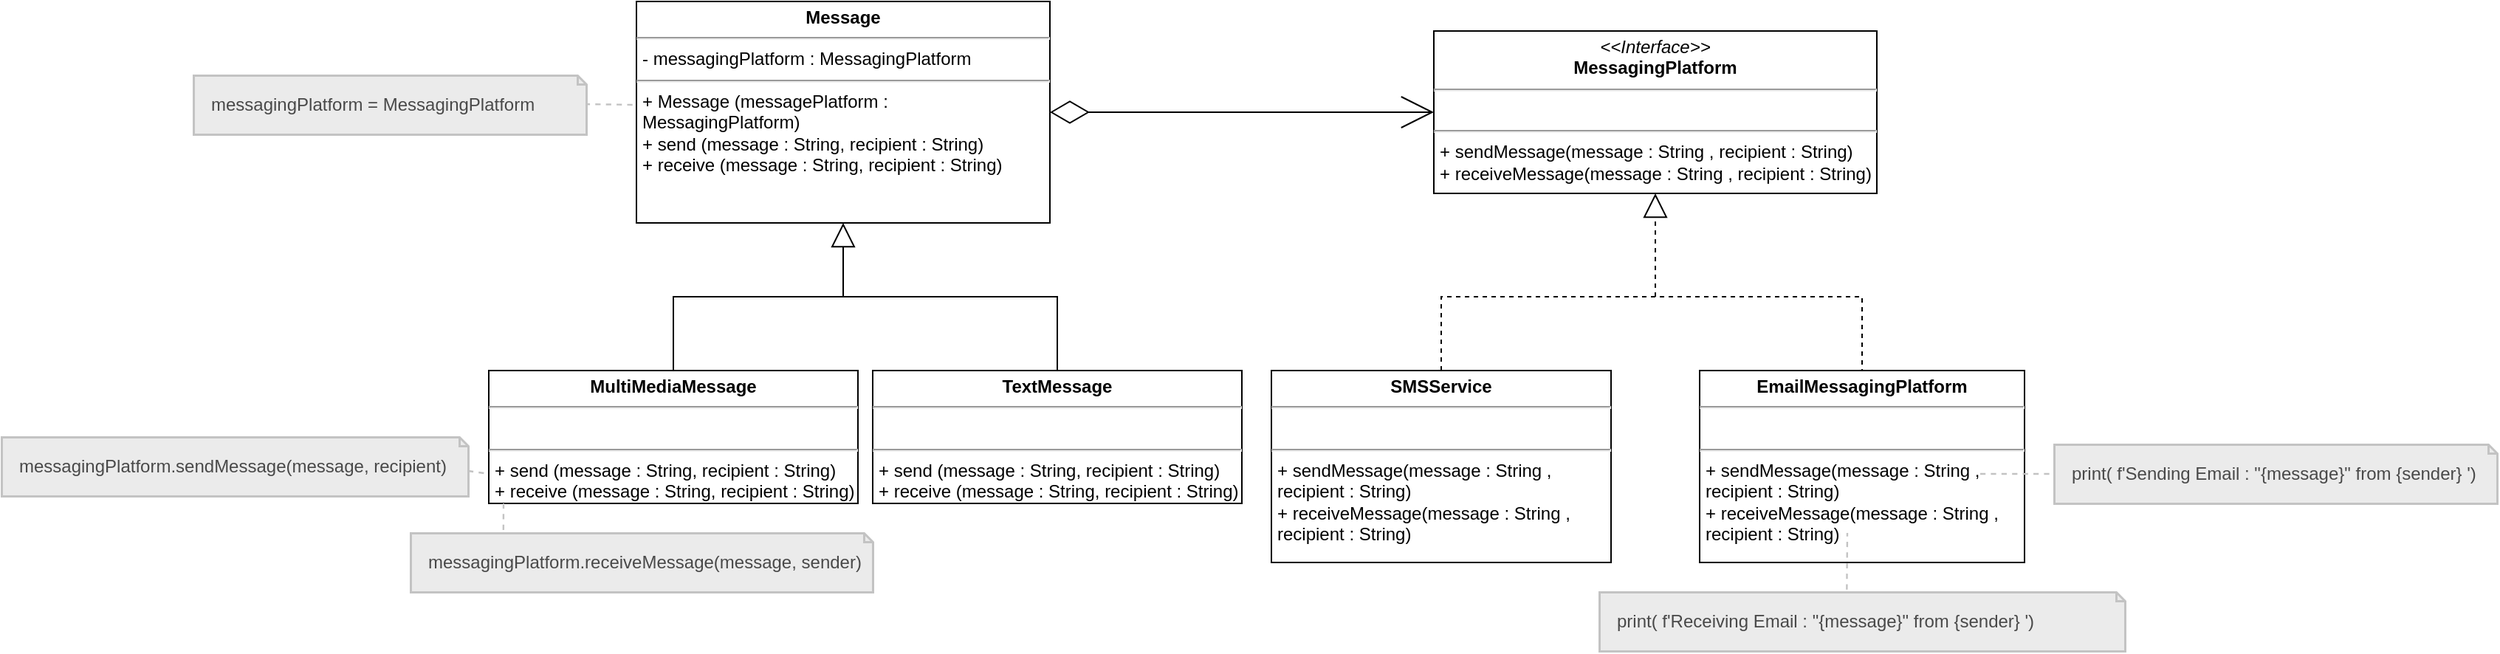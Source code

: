 <mxfile version="22.1.15" type="device">
  <diagram name="หน้า-1" id="zBTn55RXcZ7_Sr7jETyV">
    <mxGraphModel dx="1561" dy="518" grid="1" gridSize="10" guides="1" tooltips="1" connect="1" arrows="1" fold="1" page="1" pageScale="1" pageWidth="827" pageHeight="1169" math="0" shadow="0">
      <root>
        <mxCell id="0" />
        <mxCell id="1" parent="0" />
        <mxCell id="-O-b2FFnpwcaCm44UzfL-1" value="&lt;p style=&quot;margin: 4px 0px 0px; text-align: center; font-size: 12px;&quot;&gt;&lt;i style=&quot;font-size: 12px;&quot;&gt;&amp;lt;&amp;lt;Interface&amp;gt;&amp;gt;&lt;/i&gt;&lt;br style=&quot;font-size: 12px;&quot;&gt;&lt;b style=&quot;font-size: 12px;&quot;&gt;MessagingPlatform&lt;/b&gt;&lt;/p&gt;&lt;hr style=&quot;font-size: 12px;&quot;&gt;&lt;p style=&quot;margin: 0px 0px 0px 4px; font-size: 12px;&quot;&gt;&lt;br style=&quot;font-size: 12px;&quot;&gt;&lt;/p&gt;&lt;hr style=&quot;font-size: 12px;&quot;&gt;&lt;p style=&quot;margin: 0px 0px 0px 4px; font-size: 12px;&quot;&gt;+ sendMessage(message : String , recipient : String)&lt;/p&gt;&lt;p style=&quot;margin: 0px 0px 0px 4px; font-size: 12px;&quot;&gt;+ receiveMessage(message : String , recipient : String)&lt;br style=&quot;font-size: 12px;&quot;&gt;&lt;/p&gt;" style="verticalAlign=top;align=left;overflow=fill;fontSize=12;fontFamily=Helvetica;html=1;whiteSpace=wrap;" parent="1" vertex="1">
          <mxGeometry x="480" y="160" width="300" height="110" as="geometry" />
        </mxCell>
        <mxCell id="-O-b2FFnpwcaCm44UzfL-2" value="&lt;p style=&quot;margin: 4px 0px 0px; text-align: center; font-size: 12px;&quot;&gt;&lt;b style=&quot;font-size: 12px;&quot;&gt;Message&lt;/b&gt;&lt;/p&gt;&lt;hr style=&quot;font-size: 12px;&quot;&gt;&lt;p style=&quot;margin: 0px 0px 0px 4px; font-size: 12px;&quot;&gt;- messagingPlatform : MessagingPlatform&lt;/p&gt;&lt;hr style=&quot;font-size: 12px;&quot;&gt;&lt;p style=&quot;margin: 0px 0px 0px 4px; font-size: 12px;&quot;&gt;+ Message (messagePlatform : MessagingPlatform)&lt;/p&gt;&lt;p style=&quot;margin: 0px 0px 0px 4px; font-size: 12px;&quot;&gt;+ send (message : String, recipient : String)&lt;/p&gt;&lt;p style=&quot;margin: 0px 0px 0px 4px; font-size: 12px;&quot;&gt;+ receive (message : String, recipient : String)&lt;br style=&quot;font-size: 12px;&quot;&gt;&lt;/p&gt;" style="verticalAlign=top;align=left;overflow=fill;fontSize=12;fontFamily=Helvetica;html=1;whiteSpace=wrap;movable=0;resizable=0;rotatable=0;deletable=0;editable=0;locked=1;connectable=0;" parent="1" vertex="1">
          <mxGeometry x="-60" y="140" width="280" height="150" as="geometry" />
        </mxCell>
        <mxCell id="-O-b2FFnpwcaCm44UzfL-3" value="&lt;p style=&quot;margin: 4px 0px 0px; text-align: center; font-size: 12px;&quot;&gt;&lt;b style=&quot;font-size: 12px;&quot;&gt;SMSService&lt;/b&gt;&lt;/p&gt;&lt;hr style=&quot;font-size: 12px;&quot;&gt;&lt;p style=&quot;margin: 0px 0px 0px 4px; font-size: 12px;&quot;&gt;&lt;br style=&quot;font-size: 12px;&quot;&gt;&lt;/p&gt;&lt;hr style=&quot;font-size: 12px;&quot;&gt;&lt;p style=&quot;border-color: var(--border-color); margin: 0px 0px 0px 4px; font-size: 12px;&quot;&gt;+ sendMessage(message : String , recipient : String)&lt;/p&gt;&lt;p style=&quot;border-color: var(--border-color); margin: 0px 0px 0px 4px; font-size: 12px;&quot;&gt;+ receiveMessage(message : String , recipient : String)&lt;/p&gt;" style="verticalAlign=top;align=left;overflow=fill;fontSize=12;fontFamily=Helvetica;html=1;whiteSpace=wrap;" parent="1" vertex="1">
          <mxGeometry x="370" y="390" width="230" height="130" as="geometry" />
        </mxCell>
        <mxCell id="-O-b2FFnpwcaCm44UzfL-4" value="&lt;p style=&quot;margin: 4px 0px 0px; text-align: center; font-size: 12px;&quot;&gt;&lt;b style=&quot;font-size: 12px;&quot;&gt;EmailMessagingPlatform&lt;/b&gt;&lt;/p&gt;&lt;hr style=&quot;font-size: 12px;&quot;&gt;&lt;p style=&quot;margin: 0px 0px 0px 4px; font-size: 12px;&quot;&gt;&lt;br style=&quot;font-size: 12px;&quot;&gt;&lt;/p&gt;&lt;hr style=&quot;font-size: 12px;&quot;&gt;&lt;p style=&quot;border-color: var(--border-color); margin: 0px 0px 0px 4px; font-size: 12px;&quot;&gt;+ sendMessage(message : String , recipient : String)&lt;/p&gt;&lt;p style=&quot;border-color: var(--border-color); margin: 0px 0px 0px 4px; font-size: 12px;&quot;&gt;+ receiveMessage(message : String , recipient : String)&lt;/p&gt;" style="verticalAlign=top;align=left;overflow=fill;fontSize=12;fontFamily=Helvetica;html=1;whiteSpace=wrap;movable=0;resizable=0;rotatable=0;deletable=0;editable=0;locked=1;connectable=0;" parent="1" vertex="1">
          <mxGeometry x="660" y="390" width="220" height="130" as="geometry" />
        </mxCell>
        <mxCell id="-O-b2FFnpwcaCm44UzfL-5" value="&lt;p style=&quot;margin: 4px 0px 0px; text-align: center; font-size: 12px;&quot;&gt;&lt;b style=&quot;font-size: 12px;&quot;&gt;MultiMediaMessage&lt;/b&gt;&lt;/p&gt;&lt;hr style=&quot;font-size: 12px;&quot;&gt;&lt;p style=&quot;margin: 0px 0px 0px 4px; font-size: 12px;&quot;&gt;&lt;br style=&quot;font-size: 12px;&quot;&gt;&lt;/p&gt;&lt;hr style=&quot;font-size: 12px;&quot;&gt;&lt;p style=&quot;border-color: var(--border-color); margin: 0px 0px 0px 4px; font-size: 12px;&quot;&gt;+ send (message : String, recipient : String)&lt;/p&gt;&lt;p style=&quot;border-color: var(--border-color); margin: 0px 0px 0px 4px; font-size: 12px;&quot;&gt;+ receive (message : String, recipient : String)&lt;/p&gt;" style="verticalAlign=top;align=left;overflow=fill;fontSize=12;fontFamily=Helvetica;html=1;whiteSpace=wrap;movable=0;resizable=0;rotatable=0;deletable=0;editable=0;locked=1;connectable=0;" parent="1" vertex="1">
          <mxGeometry x="-160" y="390" width="250" height="90" as="geometry" />
        </mxCell>
        <mxCell id="-O-b2FFnpwcaCm44UzfL-6" value="&lt;p style=&quot;margin: 4px 0px 0px; text-align: center; font-size: 12px;&quot;&gt;&lt;b style=&quot;font-size: 12px;&quot;&gt;TextMessage&lt;/b&gt;&lt;/p&gt;&lt;hr style=&quot;font-size: 12px;&quot;&gt;&lt;p style=&quot;margin: 0px 0px 0px 4px; font-size: 12px;&quot;&gt;&lt;br style=&quot;font-size: 12px;&quot;&gt;&lt;/p&gt;&lt;hr style=&quot;font-size: 12px;&quot;&gt;&lt;p style=&quot;border-color: var(--border-color); margin: 0px 0px 0px 4px; font-size: 12px;&quot;&gt;+ send (message : String, recipient : String)&lt;/p&gt;&lt;p style=&quot;border-color: var(--border-color); margin: 0px 0px 0px 4px; font-size: 12px;&quot;&gt;+ receive (message : String, recipient : String)&lt;/p&gt;" style="verticalAlign=top;align=left;overflow=fill;fontSize=12;fontFamily=Helvetica;html=1;whiteSpace=wrap;" parent="1" vertex="1">
          <mxGeometry x="100" y="390" width="250" height="90" as="geometry" />
        </mxCell>
        <mxCell id="-O-b2FFnpwcaCm44UzfL-7" value="" style="endArrow=block;endFill=0;endSize=14;html=1;rounded=0;entryX=0.5;entryY=1;entryDx=0;entryDy=0;fontSize=12;" parent="1" target="-O-b2FFnpwcaCm44UzfL-2" edge="1">
          <mxGeometry width="160" relative="1" as="geometry">
            <mxPoint x="80" y="340" as="sourcePoint" />
            <mxPoint x="330" y="390" as="targetPoint" />
          </mxGeometry>
        </mxCell>
        <mxCell id="-O-b2FFnpwcaCm44UzfL-8" value="" style="endArrow=none;html=1;rounded=0;exitX=0.5;exitY=0;exitDx=0;exitDy=0;entryX=0.5;entryY=0;entryDx=0;entryDy=0;fontSize=12;" parent="1" source="-O-b2FFnpwcaCm44UzfL-5" target="-O-b2FFnpwcaCm44UzfL-6" edge="1">
          <mxGeometry width="50" height="50" relative="1" as="geometry">
            <mxPoint x="-80" y="390" as="sourcePoint" />
            <mxPoint x="260" y="390" as="targetPoint" />
            <Array as="points">
              <mxPoint x="-35" y="340" />
              <mxPoint x="105" y="340" />
              <mxPoint x="225" y="340" />
            </Array>
          </mxGeometry>
        </mxCell>
        <mxCell id="-O-b2FFnpwcaCm44UzfL-9" value="" style="endArrow=block;endFill=0;endSize=14;html=1;rounded=0;entryX=0.5;entryY=1;entryDx=0;entryDy=0;dashed=1;fontSize=12;" parent="1" target="-O-b2FFnpwcaCm44UzfL-1" edge="1">
          <mxGeometry width="160" relative="1" as="geometry">
            <mxPoint x="630" y="340" as="sourcePoint" />
            <mxPoint x="760" y="290" as="targetPoint" />
          </mxGeometry>
        </mxCell>
        <mxCell id="-O-b2FFnpwcaCm44UzfL-10" value="" style="endArrow=none;html=1;rounded=0;entryX=0.5;entryY=0;entryDx=0;entryDy=0;dashed=1;fontSize=12;exitX=0.5;exitY=0;exitDx=0;exitDy=0;" parent="1" source="-O-b2FFnpwcaCm44UzfL-3" target="-O-b2FFnpwcaCm44UzfL-4" edge="1">
          <mxGeometry width="50" height="50" relative="1" as="geometry">
            <mxPoint x="590" y="390" as="sourcePoint" />
            <mxPoint x="930" y="390" as="targetPoint" />
            <Array as="points">
              <mxPoint x="485" y="340" />
              <mxPoint x="770" y="340" />
            </Array>
          </mxGeometry>
        </mxCell>
        <mxCell id="-O-b2FFnpwcaCm44UzfL-11" value="" style="endArrow=diamondThin;endFill=0;endSize=24;html=1;rounded=0;entryX=1;entryY=0.5;entryDx=0;entryDy=0;exitX=0;exitY=0.5;exitDx=0;exitDy=0;startArrow=open;startFill=0;startSize=20;fontSize=12;" parent="1" source="-O-b2FFnpwcaCm44UzfL-1" target="-O-b2FFnpwcaCm44UzfL-2" edge="1">
          <mxGeometry width="160" relative="1" as="geometry">
            <mxPoint x="340" y="400" as="sourcePoint" />
            <mxPoint x="500" y="400" as="targetPoint" />
          </mxGeometry>
        </mxCell>
        <mxCell id="-O-b2FFnpwcaCm44UzfL-12" style="rounded=0;orthogonalLoop=1;jettySize=auto;html=1;startArrow=none;startFill=1;startSize=3;jumpStyle=none;endArrow=none;endFill=0;anchorPointDirection=0;bendable=0;editable=1;movable=1;resizable=1;rotatable=1;deletable=1;locked=0;connectable=1;backgroundOutline=0;snapToPoint=1;flowAnimation=0;strokeColor=#C3C3C3;dashed=1;shadow=0;strokeWidth=1.2;exitX=0.996;exitY=0.489;exitDx=0;exitDy=0;exitPerimeter=0;entryX=0;entryY=0.5;entryDx=0;entryDy=0;fontSize=12;" parent="1" source="-O-b2FFnpwcaCm44UzfL-13" edge="1">
          <mxGeometry relative="1" as="geometry">
            <mxPoint x="-321" y="482.5" as="sourcePoint" />
            <mxPoint x="-270" y="450" as="targetPoint" />
          </mxGeometry>
        </mxCell>
        <mxCell id="-O-b2FFnpwcaCm44UzfL-13" value="&lt;font color=&quot;#494949&quot;&gt;&lt;div&gt;&lt;span style=&quot;background-color: initial;&quot;&gt;messagingPlatform.sendMessage(message, recipient)&lt;/span&gt;&lt;br&gt;&lt;/div&gt;&lt;/font&gt;" style="shape=note;size=6;align=left;spacingLeft=10;html=1;whiteSpace=wrap;strokeWidth=1.5;strokeColor=#C3C3C3;gradientColor=none;fillColor=#EBEBEB;" parent="1" vertex="1">
          <mxGeometry x="-490" y="435" width="316" height="40" as="geometry" />
        </mxCell>
        <mxCell id="-O-b2FFnpwcaCm44UzfL-14" value="&lt;font color=&quot;#494949&quot; style=&quot;font-size: 12px;&quot;&gt;&lt;div style=&quot;font-size: 12px;&quot;&gt;&lt;span style=&quot;background-color: initial;&quot;&gt;messagingPlatform.receiveMessage(message, sender)&lt;/span&gt;&lt;br&gt;&lt;/div&gt;&lt;/font&gt;" style="shape=note;size=6;align=left;spacingLeft=10;html=1;whiteSpace=wrap;strokeWidth=1.5;strokeColor=#C3C3C3;gradientColor=none;fillColor=#EBEBEB;fontSize=12;" parent="1" vertex="1">
          <mxGeometry x="-213" y="500" width="313" height="40" as="geometry" />
        </mxCell>
        <mxCell id="-O-b2FFnpwcaCm44UzfL-15" style="rounded=0;orthogonalLoop=1;jettySize=auto;html=1;startArrow=none;startFill=1;startSize=3;jumpStyle=none;endArrow=none;endFill=0;anchorPointDirection=0;bendable=0;editable=1;movable=1;resizable=1;rotatable=1;deletable=1;locked=0;connectable=1;backgroundOutline=0;snapToPoint=1;flowAnimation=0;strokeColor=#C3C3C3;dashed=1;shadow=0;strokeWidth=1.2;exitX=0.201;exitY=-0.051;exitDx=0;exitDy=0;exitPerimeter=0;fontSize=12;" parent="1" source="-O-b2FFnpwcaCm44UzfL-14" edge="1">
          <mxGeometry relative="1" as="geometry">
            <mxPoint x="-305" y="460" as="sourcePoint" />
            <mxPoint x="-150" y="480" as="targetPoint" />
          </mxGeometry>
        </mxCell>
        <mxCell id="-O-b2FFnpwcaCm44UzfL-16" style="rounded=0;orthogonalLoop=1;jettySize=auto;html=1;startArrow=none;startFill=1;startSize=3;jumpStyle=none;endArrow=none;endFill=0;anchorPointDirection=0;bendable=0;editable=1;movable=1;resizable=1;rotatable=1;deletable=1;locked=0;connectable=1;backgroundOutline=0;snapToPoint=1;flowAnimation=0;strokeColor=#C3C3C3;dashed=1;shadow=0;strokeWidth=1.2;exitX=0.996;exitY=0.489;exitDx=0;exitDy=0;exitPerimeter=0;fontSize=12;" parent="1" source="-O-b2FFnpwcaCm44UzfL-17" edge="1">
          <mxGeometry relative="1" as="geometry">
            <mxPoint x="-171" y="272.5" as="sourcePoint" />
            <mxPoint x="-60" y="210" as="targetPoint" />
          </mxGeometry>
        </mxCell>
        <mxCell id="-O-b2FFnpwcaCm44UzfL-17" value="&lt;font color=&quot;#494949&quot; style=&quot;font-size: 12px;&quot;&gt;&lt;div style=&quot;font-size: 12px;&quot;&gt;&lt;span style=&quot;background-color: initial;&quot;&gt;messagingPlatform = MessagingPlatform&lt;/span&gt;&lt;br&gt;&lt;/div&gt;&lt;/font&gt;" style="shape=note;size=6;align=left;spacingLeft=10;html=1;whiteSpace=wrap;strokeWidth=1.5;strokeColor=#C3C3C3;gradientColor=none;fillColor=#EBEBEB;fontSize=12;" parent="1" vertex="1">
          <mxGeometry x="-360" y="190" width="266" height="40" as="geometry" />
        </mxCell>
        <mxCell id="-O-b2FFnpwcaCm44UzfL-18" style="rounded=0;orthogonalLoop=1;jettySize=auto;html=1;startArrow=none;startFill=1;startSize=3;jumpStyle=none;endArrow=none;endFill=0;anchorPointDirection=0;bendable=0;editable=1;movable=1;resizable=1;rotatable=1;deletable=1;locked=0;connectable=1;backgroundOutline=0;snapToPoint=1;flowAnimation=0;strokeColor=#C3C3C3;dashed=1;shadow=0;strokeWidth=1.2;exitX=0.471;exitY=-0.041;exitDx=0;exitDy=0;exitPerimeter=0;fontSize=12;" parent="1" source="-O-b2FFnpwcaCm44UzfL-19" edge="1">
          <mxGeometry relative="1" as="geometry">
            <mxPoint x="1109" y="552.5" as="sourcePoint" />
            <mxPoint x="760" y="500" as="targetPoint" />
          </mxGeometry>
        </mxCell>
        <mxCell id="-O-b2FFnpwcaCm44UzfL-19" value="&lt;font color=&quot;#494949&quot; style=&quot;font-size: 12px;&quot;&gt;&lt;div style=&quot;font-size: 12px;&quot;&gt;&lt;span style=&quot;background-color: initial;&quot;&gt;print( f&#39;Receiving Email : &quot;{message}&quot; from {sender} &#39;)&lt;/span&gt;&lt;br&gt;&lt;/div&gt;&lt;/font&gt;" style="shape=note;size=6;align=left;spacingLeft=10;html=1;whiteSpace=wrap;strokeWidth=1.5;strokeColor=#C3C3C3;gradientColor=none;fillColor=#EBEBEB;fontSize=12;" parent="1" vertex="1">
          <mxGeometry x="592" y="540" width="356" height="40" as="geometry" />
        </mxCell>
        <mxCell id="-O-b2FFnpwcaCm44UzfL-20" value="&lt;font color=&quot;#494949&quot; style=&quot;font-size: 12px;&quot;&gt;&lt;div style=&quot;font-size: 12px;&quot;&gt;&lt;span style=&quot;background-color: initial;&quot;&gt;print( f&#39;Sending Email : &quot;{message}&quot; from {sender} &#39;)&lt;/span&gt;&lt;br&gt;&lt;/div&gt;&lt;/font&gt;" style="shape=note;size=6;align=left;spacingLeft=10;html=1;whiteSpace=wrap;strokeWidth=1.5;strokeColor=#C3C3C3;gradientColor=none;fillColor=#EBEBEB;fontSize=12;" parent="1" vertex="1">
          <mxGeometry x="900" y="440" width="300" height="40" as="geometry" />
        </mxCell>
        <mxCell id="-O-b2FFnpwcaCm44UzfL-21" style="rounded=0;orthogonalLoop=1;jettySize=auto;html=1;startArrow=none;startFill=1;startSize=3;jumpStyle=none;endArrow=none;endFill=0;anchorPointDirection=0;bendable=0;editable=1;movable=1;resizable=1;rotatable=1;deletable=1;locked=0;connectable=1;backgroundOutline=0;snapToPoint=1;flowAnimation=0;strokeColor=#C3C3C3;dashed=1;shadow=0;strokeWidth=1.2;entryX=0;entryY=0.5;entryDx=0;entryDy=0;fontSize=12;entryPerimeter=0;" parent="1" target="-O-b2FFnpwcaCm44UzfL-20" edge="1">
          <mxGeometry relative="1" as="geometry">
            <mxPoint x="850" y="460" as="sourcePoint" />
            <mxPoint x="945" y="490" as="targetPoint" />
          </mxGeometry>
        </mxCell>
        <mxCell id="lHPuquuaQmoERypyI2ra-1" style="rounded=0;orthogonalLoop=1;jettySize=auto;html=1;startArrow=none;startFill=1;startSize=3;jumpStyle=none;endArrow=none;endFill=0;anchorPointDirection=0;bendable=0;editable=1;movable=1;resizable=1;rotatable=1;deletable=1;locked=0;connectable=1;backgroundOutline=0;snapToPoint=1;flowAnimation=0;strokeColor=#C3C3C3;dashed=1;shadow=0;strokeWidth=1.2;exitX=0;exitY=0;exitDx=316.0;exitDy=23;exitPerimeter=0;fontSize=12;" edge="1" parent="1" source="-O-b2FFnpwcaCm44UzfL-13">
          <mxGeometry relative="1" as="geometry">
            <mxPoint x="-46" y="510" as="sourcePoint" />
            <mxPoint x="-160" y="460" as="targetPoint" />
          </mxGeometry>
        </mxCell>
      </root>
    </mxGraphModel>
  </diagram>
</mxfile>
